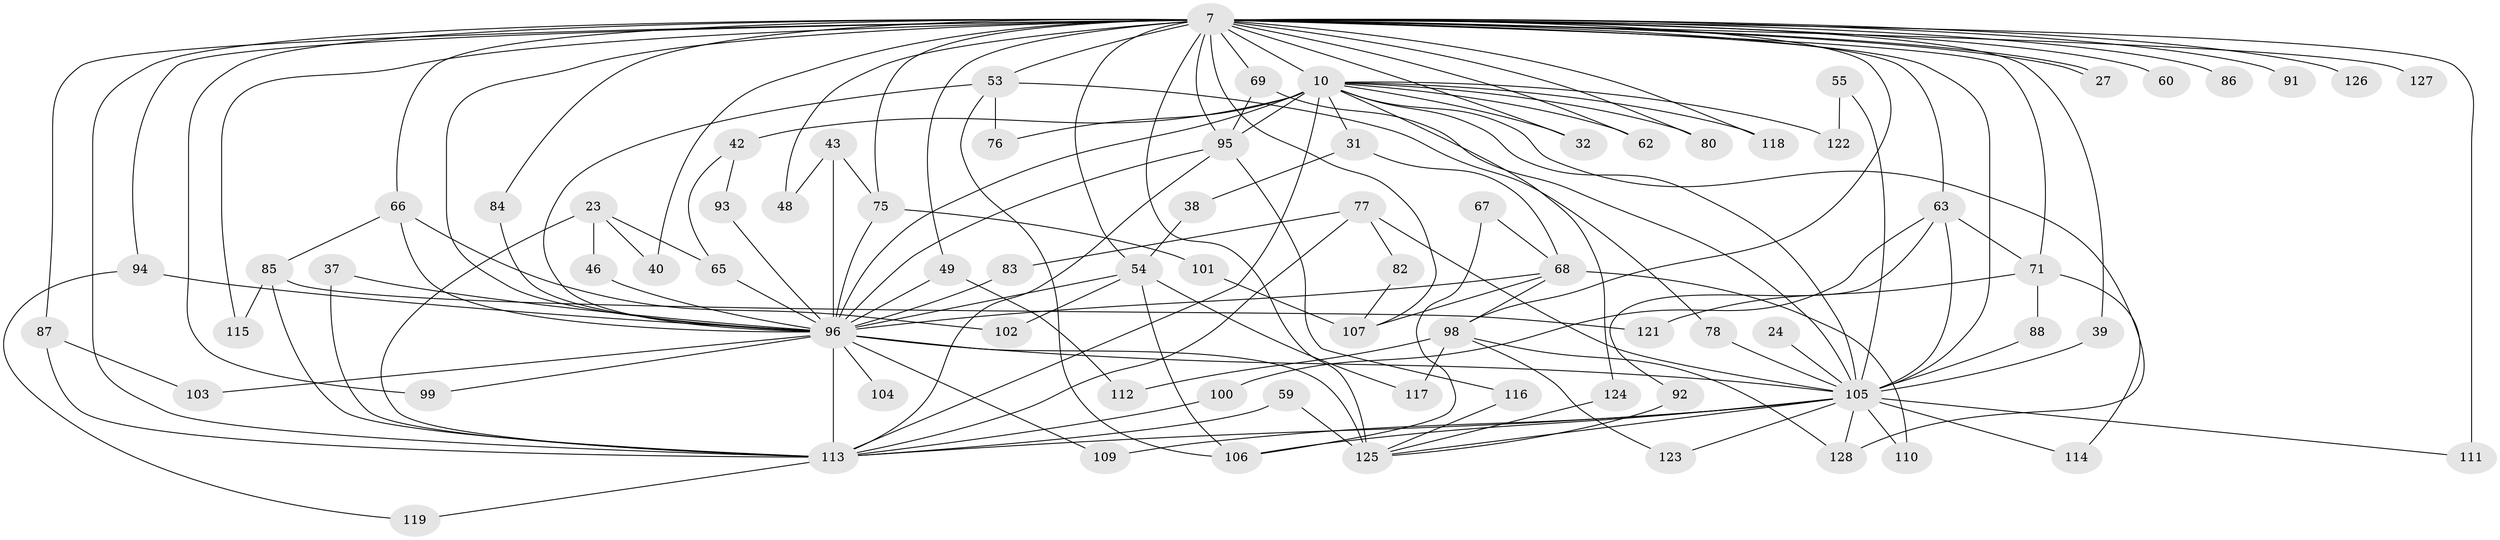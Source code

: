 // original degree distribution, {23: 0.0234375, 21: 0.015625, 22: 0.0078125, 36: 0.0078125, 14: 0.0078125, 17: 0.0078125, 20: 0.0078125, 3: 0.1875, 7: 0.015625, 4: 0.1328125, 5: 0.0625, 6: 0.015625, 2: 0.5, 8: 0.0078125}
// Generated by graph-tools (version 1.1) at 2025/46/03/04/25 21:46:38]
// undirected, 76 vertices, 148 edges
graph export_dot {
graph [start="1"]
  node [color=gray90,style=filled];
  7 [super="+6"];
  10 [super="+1"];
  23;
  24;
  27;
  31;
  32;
  37 [super="+25"];
  38;
  39 [super="+22"];
  40;
  42 [super="+13"];
  43 [super="+36"];
  46;
  48;
  49 [super="+30"];
  53 [super="+15"];
  54 [super="+12"];
  55;
  59;
  60;
  62;
  63 [super="+47"];
  65 [super="+21"];
  66 [super="+44"];
  67;
  68 [super="+41+29"];
  69 [super="+57"];
  71 [super="+70"];
  75 [super="+16"];
  76 [super="+19"];
  77;
  78;
  80 [super="+79"];
  82;
  83;
  84;
  85;
  86;
  87 [super="+51"];
  88;
  91;
  92;
  93;
  94;
  95 [super="+81+50"];
  96 [super="+73+64+5"];
  98 [super="+90"];
  99 [super="+97"];
  100;
  101;
  102;
  103;
  104;
  105 [super="+58+89+2"];
  106 [super="+26"];
  107 [super="+61"];
  109;
  110;
  111 [super="+52"];
  112;
  113 [super="+20+9"];
  114;
  115 [super="+108"];
  116;
  117;
  118;
  119;
  121;
  122 [super="+34"];
  123;
  124;
  125 [super="+72+14"];
  126;
  127;
  128 [super="+120"];
  7 -- 10 [weight=6];
  7 -- 27;
  7 -- 27;
  7 -- 40;
  7 -- 75 [weight=2];
  7 -- 80;
  7 -- 84;
  7 -- 86 [weight=2];
  7 -- 87 [weight=2];
  7 -- 91 [weight=2];
  7 -- 94;
  7 -- 98 [weight=2];
  7 -- 107 [weight=2];
  7 -- 126 [weight=2];
  7 -- 127 [weight=2];
  7 -- 39;
  7 -- 49;
  7 -- 53;
  7 -- 63;
  7 -- 71;
  7 -- 66 [weight=2];
  7 -- 32;
  7 -- 99 [weight=3];
  7 -- 111 [weight=2];
  7 -- 48;
  7 -- 115 [weight=2];
  7 -- 54;
  7 -- 118;
  7 -- 60;
  7 -- 62;
  7 -- 113 [weight=6];
  7 -- 105 [weight=5];
  7 -- 69;
  7 -- 95;
  7 -- 96 [weight=7];
  7 -- 125 [weight=3];
  10 -- 31 [weight=2];
  10 -- 62;
  10 -- 76 [weight=2];
  10 -- 96 [weight=5];
  10 -- 122 [weight=3];
  10 -- 32;
  10 -- 42 [weight=3];
  10 -- 118;
  10 -- 124;
  10 -- 113 [weight=5];
  10 -- 80;
  10 -- 105 [weight=5];
  10 -- 95 [weight=3];
  10 -- 128;
  23 -- 40;
  23 -- 46;
  23 -- 65;
  23 -- 113 [weight=2];
  24 -- 105;
  31 -- 38;
  31 -- 68;
  37 -- 113;
  37 -- 96 [weight=2];
  38 -- 54;
  39 -- 105 [weight=2];
  42 -- 93;
  42 -- 65;
  43 -- 48;
  43 -- 75 [weight=2];
  43 -- 96;
  46 -- 96;
  49 -- 112;
  49 -- 96 [weight=2];
  53 -- 76 [weight=2];
  53 -- 78;
  53 -- 106;
  53 -- 96;
  54 -- 102;
  54 -- 117;
  54 -- 106;
  54 -- 96 [weight=2];
  55 -- 122;
  55 -- 105;
  59 -- 113;
  59 -- 125;
  63 -- 92;
  63 -- 100;
  63 -- 71 [weight=2];
  63 -- 105 [weight=3];
  65 -- 96;
  66 -- 85;
  66 -- 102;
  66 -- 96;
  67 -- 106;
  67 -- 68;
  68 -- 110;
  68 -- 96 [weight=3];
  68 -- 98;
  68 -- 107;
  69 -- 105;
  69 -- 95;
  71 -- 88;
  71 -- 114;
  71 -- 121;
  75 -- 101;
  75 -- 96 [weight=2];
  77 -- 82;
  77 -- 83;
  77 -- 113;
  77 -- 105;
  78 -- 105;
  82 -- 107;
  83 -- 96;
  84 -- 96;
  85 -- 121;
  85 -- 115;
  85 -- 113;
  87 -- 103;
  87 -- 113;
  88 -- 105;
  92 -- 125;
  93 -- 96;
  94 -- 119;
  94 -- 96;
  95 -- 113;
  95 -- 116;
  95 -- 96;
  96 -- 113 [weight=6];
  96 -- 99;
  96 -- 103;
  96 -- 104 [weight=2];
  96 -- 105 [weight=2];
  96 -- 109;
  96 -- 125;
  98 -- 112;
  98 -- 123;
  98 -- 117;
  98 -- 128;
  100 -- 113;
  101 -- 107;
  105 -- 114;
  105 -- 106;
  105 -- 113 [weight=3];
  105 -- 109;
  105 -- 111;
  105 -- 123;
  105 -- 128;
  105 -- 110;
  105 -- 125;
  113 -- 119;
  116 -- 125;
  124 -- 125;
}
